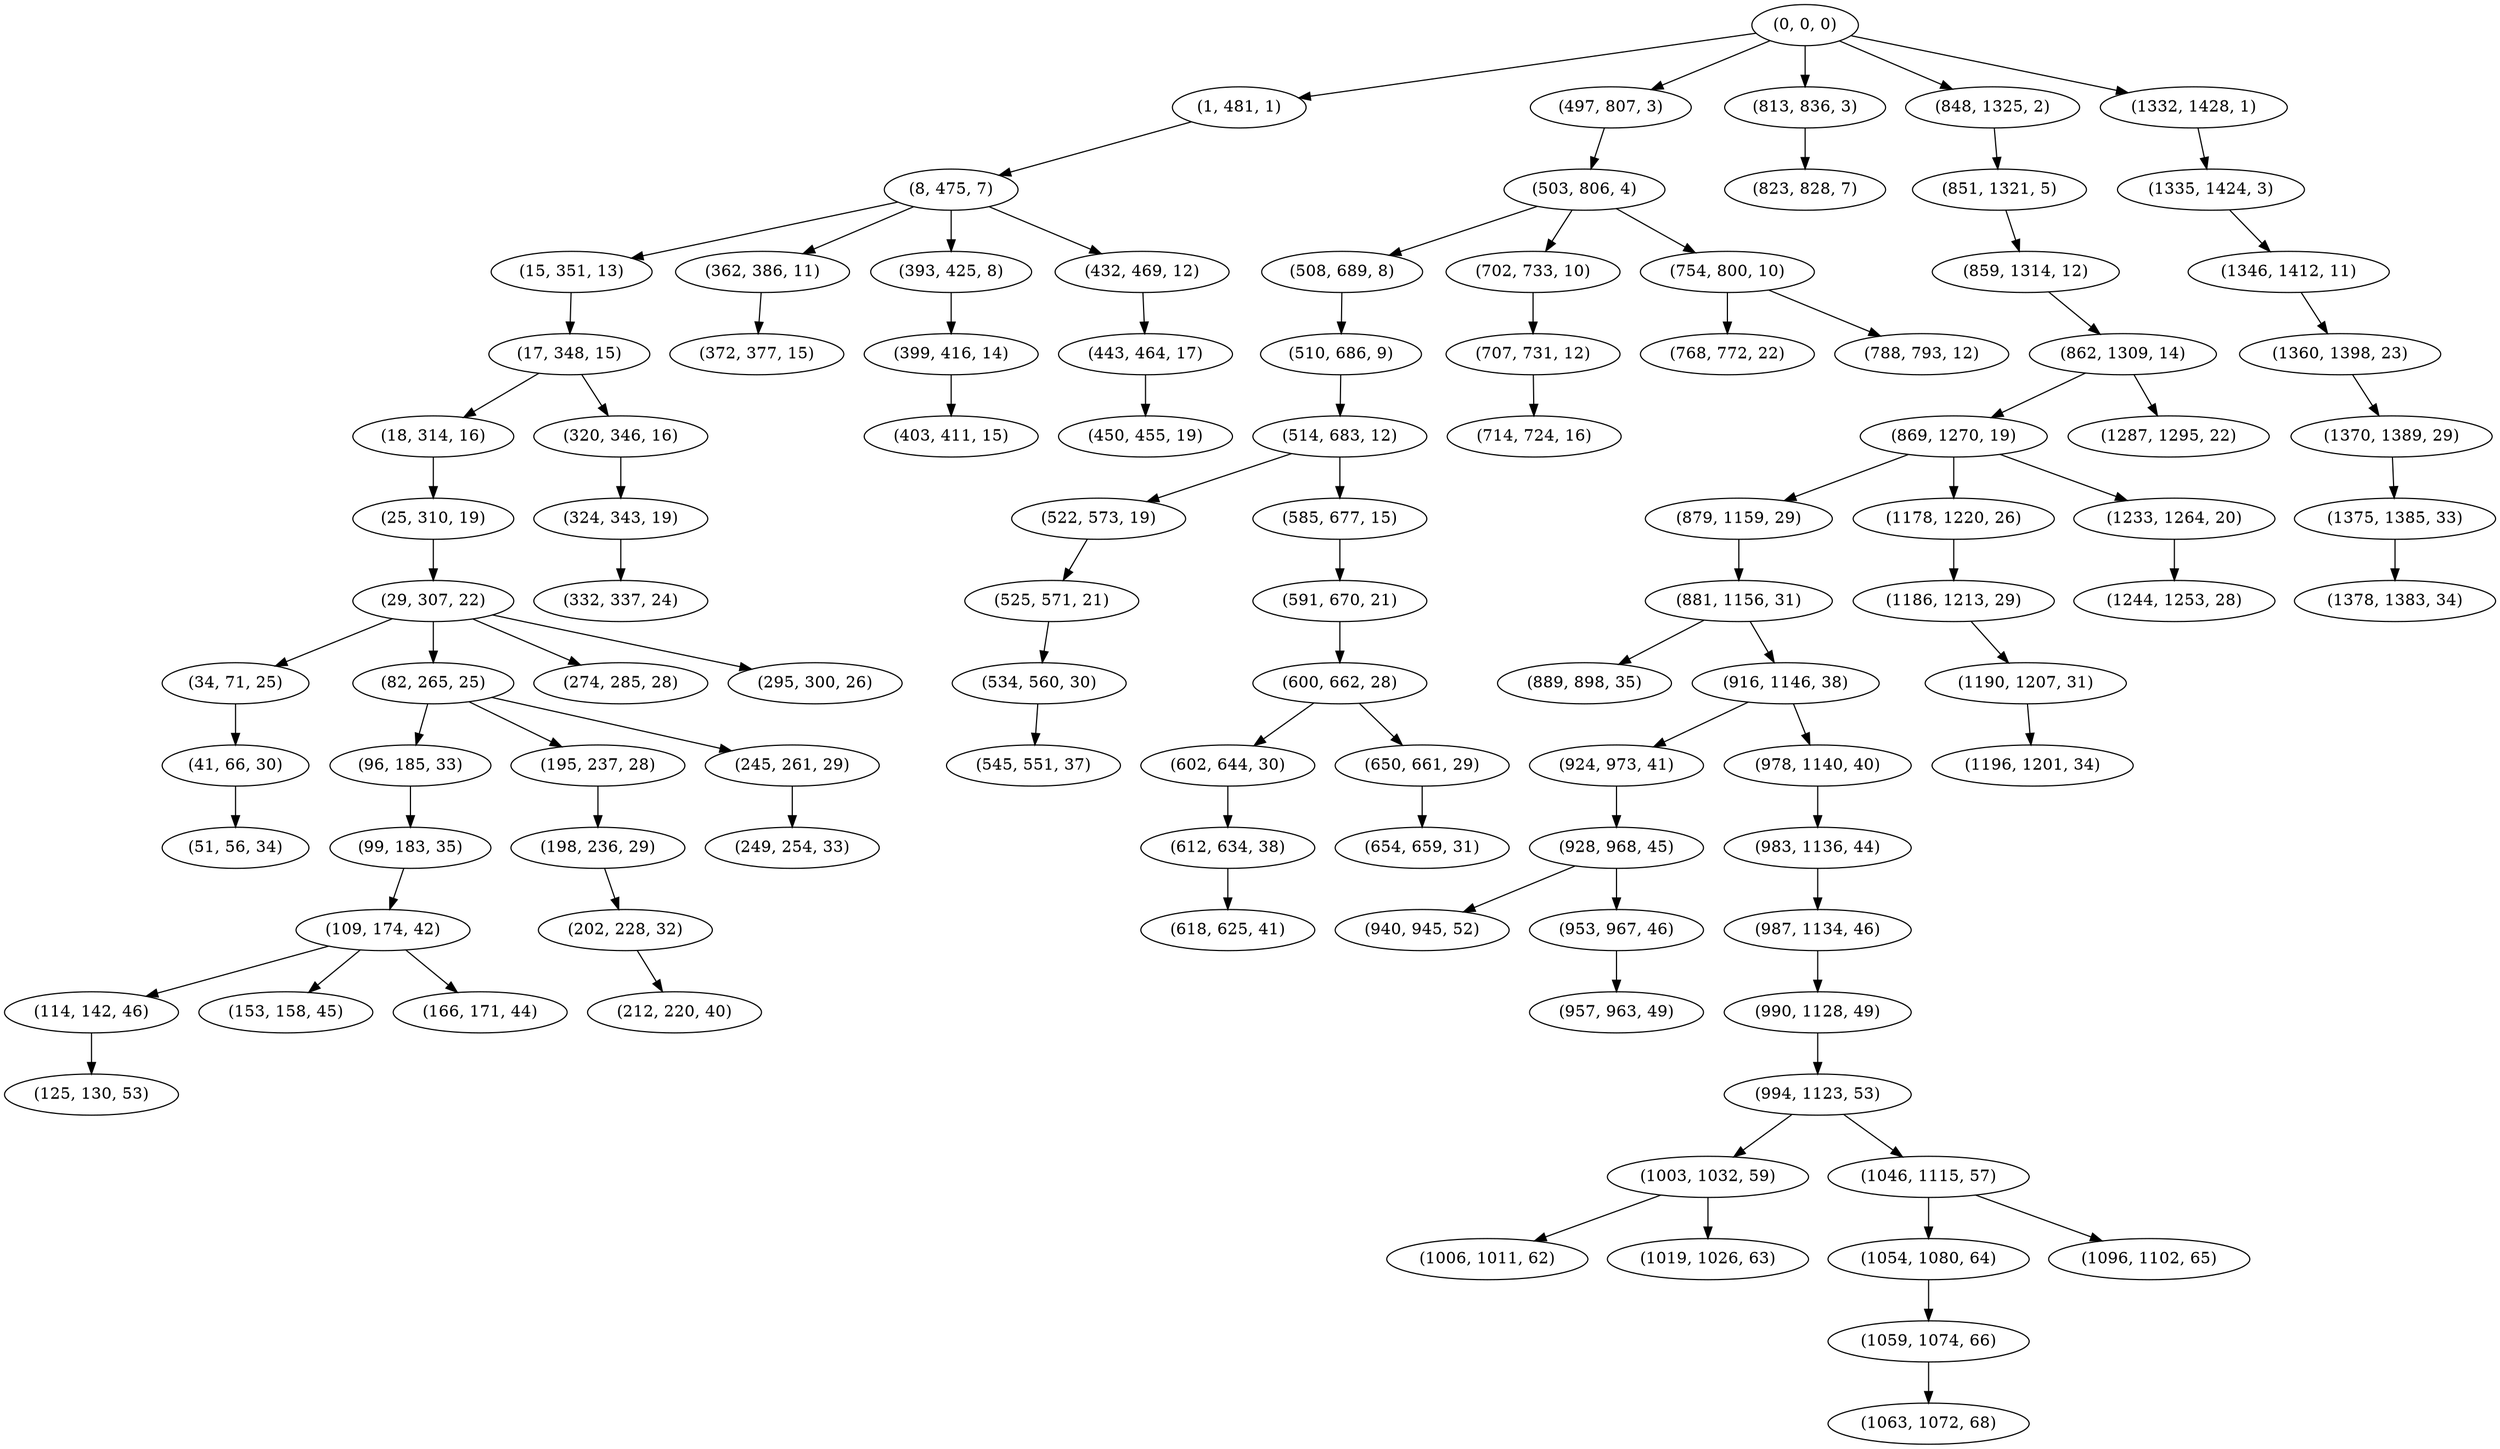 digraph tree {
    "(0, 0, 0)";
    "(1, 481, 1)";
    "(8, 475, 7)";
    "(15, 351, 13)";
    "(17, 348, 15)";
    "(18, 314, 16)";
    "(25, 310, 19)";
    "(29, 307, 22)";
    "(34, 71, 25)";
    "(41, 66, 30)";
    "(51, 56, 34)";
    "(82, 265, 25)";
    "(96, 185, 33)";
    "(99, 183, 35)";
    "(109, 174, 42)";
    "(114, 142, 46)";
    "(125, 130, 53)";
    "(153, 158, 45)";
    "(166, 171, 44)";
    "(195, 237, 28)";
    "(198, 236, 29)";
    "(202, 228, 32)";
    "(212, 220, 40)";
    "(245, 261, 29)";
    "(249, 254, 33)";
    "(274, 285, 28)";
    "(295, 300, 26)";
    "(320, 346, 16)";
    "(324, 343, 19)";
    "(332, 337, 24)";
    "(362, 386, 11)";
    "(372, 377, 15)";
    "(393, 425, 8)";
    "(399, 416, 14)";
    "(403, 411, 15)";
    "(432, 469, 12)";
    "(443, 464, 17)";
    "(450, 455, 19)";
    "(497, 807, 3)";
    "(503, 806, 4)";
    "(508, 689, 8)";
    "(510, 686, 9)";
    "(514, 683, 12)";
    "(522, 573, 19)";
    "(525, 571, 21)";
    "(534, 560, 30)";
    "(545, 551, 37)";
    "(585, 677, 15)";
    "(591, 670, 21)";
    "(600, 662, 28)";
    "(602, 644, 30)";
    "(612, 634, 38)";
    "(618, 625, 41)";
    "(650, 661, 29)";
    "(654, 659, 31)";
    "(702, 733, 10)";
    "(707, 731, 12)";
    "(714, 724, 16)";
    "(754, 800, 10)";
    "(768, 772, 22)";
    "(788, 793, 12)";
    "(813, 836, 3)";
    "(823, 828, 7)";
    "(848, 1325, 2)";
    "(851, 1321, 5)";
    "(859, 1314, 12)";
    "(862, 1309, 14)";
    "(869, 1270, 19)";
    "(879, 1159, 29)";
    "(881, 1156, 31)";
    "(889, 898, 35)";
    "(916, 1146, 38)";
    "(924, 973, 41)";
    "(928, 968, 45)";
    "(940, 945, 52)";
    "(953, 967, 46)";
    "(957, 963, 49)";
    "(978, 1140, 40)";
    "(983, 1136, 44)";
    "(987, 1134, 46)";
    "(990, 1128, 49)";
    "(994, 1123, 53)";
    "(1003, 1032, 59)";
    "(1006, 1011, 62)";
    "(1019, 1026, 63)";
    "(1046, 1115, 57)";
    "(1054, 1080, 64)";
    "(1059, 1074, 66)";
    "(1063, 1072, 68)";
    "(1096, 1102, 65)";
    "(1178, 1220, 26)";
    "(1186, 1213, 29)";
    "(1190, 1207, 31)";
    "(1196, 1201, 34)";
    "(1233, 1264, 20)";
    "(1244, 1253, 28)";
    "(1287, 1295, 22)";
    "(1332, 1428, 1)";
    "(1335, 1424, 3)";
    "(1346, 1412, 11)";
    "(1360, 1398, 23)";
    "(1370, 1389, 29)";
    "(1375, 1385, 33)";
    "(1378, 1383, 34)";
    "(0, 0, 0)" -> "(1, 481, 1)";
    "(0, 0, 0)" -> "(497, 807, 3)";
    "(0, 0, 0)" -> "(813, 836, 3)";
    "(0, 0, 0)" -> "(848, 1325, 2)";
    "(0, 0, 0)" -> "(1332, 1428, 1)";
    "(1, 481, 1)" -> "(8, 475, 7)";
    "(8, 475, 7)" -> "(15, 351, 13)";
    "(8, 475, 7)" -> "(362, 386, 11)";
    "(8, 475, 7)" -> "(393, 425, 8)";
    "(8, 475, 7)" -> "(432, 469, 12)";
    "(15, 351, 13)" -> "(17, 348, 15)";
    "(17, 348, 15)" -> "(18, 314, 16)";
    "(17, 348, 15)" -> "(320, 346, 16)";
    "(18, 314, 16)" -> "(25, 310, 19)";
    "(25, 310, 19)" -> "(29, 307, 22)";
    "(29, 307, 22)" -> "(34, 71, 25)";
    "(29, 307, 22)" -> "(82, 265, 25)";
    "(29, 307, 22)" -> "(274, 285, 28)";
    "(29, 307, 22)" -> "(295, 300, 26)";
    "(34, 71, 25)" -> "(41, 66, 30)";
    "(41, 66, 30)" -> "(51, 56, 34)";
    "(82, 265, 25)" -> "(96, 185, 33)";
    "(82, 265, 25)" -> "(195, 237, 28)";
    "(82, 265, 25)" -> "(245, 261, 29)";
    "(96, 185, 33)" -> "(99, 183, 35)";
    "(99, 183, 35)" -> "(109, 174, 42)";
    "(109, 174, 42)" -> "(114, 142, 46)";
    "(109, 174, 42)" -> "(153, 158, 45)";
    "(109, 174, 42)" -> "(166, 171, 44)";
    "(114, 142, 46)" -> "(125, 130, 53)";
    "(195, 237, 28)" -> "(198, 236, 29)";
    "(198, 236, 29)" -> "(202, 228, 32)";
    "(202, 228, 32)" -> "(212, 220, 40)";
    "(245, 261, 29)" -> "(249, 254, 33)";
    "(320, 346, 16)" -> "(324, 343, 19)";
    "(324, 343, 19)" -> "(332, 337, 24)";
    "(362, 386, 11)" -> "(372, 377, 15)";
    "(393, 425, 8)" -> "(399, 416, 14)";
    "(399, 416, 14)" -> "(403, 411, 15)";
    "(432, 469, 12)" -> "(443, 464, 17)";
    "(443, 464, 17)" -> "(450, 455, 19)";
    "(497, 807, 3)" -> "(503, 806, 4)";
    "(503, 806, 4)" -> "(508, 689, 8)";
    "(503, 806, 4)" -> "(702, 733, 10)";
    "(503, 806, 4)" -> "(754, 800, 10)";
    "(508, 689, 8)" -> "(510, 686, 9)";
    "(510, 686, 9)" -> "(514, 683, 12)";
    "(514, 683, 12)" -> "(522, 573, 19)";
    "(514, 683, 12)" -> "(585, 677, 15)";
    "(522, 573, 19)" -> "(525, 571, 21)";
    "(525, 571, 21)" -> "(534, 560, 30)";
    "(534, 560, 30)" -> "(545, 551, 37)";
    "(585, 677, 15)" -> "(591, 670, 21)";
    "(591, 670, 21)" -> "(600, 662, 28)";
    "(600, 662, 28)" -> "(602, 644, 30)";
    "(600, 662, 28)" -> "(650, 661, 29)";
    "(602, 644, 30)" -> "(612, 634, 38)";
    "(612, 634, 38)" -> "(618, 625, 41)";
    "(650, 661, 29)" -> "(654, 659, 31)";
    "(702, 733, 10)" -> "(707, 731, 12)";
    "(707, 731, 12)" -> "(714, 724, 16)";
    "(754, 800, 10)" -> "(768, 772, 22)";
    "(754, 800, 10)" -> "(788, 793, 12)";
    "(813, 836, 3)" -> "(823, 828, 7)";
    "(848, 1325, 2)" -> "(851, 1321, 5)";
    "(851, 1321, 5)" -> "(859, 1314, 12)";
    "(859, 1314, 12)" -> "(862, 1309, 14)";
    "(862, 1309, 14)" -> "(869, 1270, 19)";
    "(862, 1309, 14)" -> "(1287, 1295, 22)";
    "(869, 1270, 19)" -> "(879, 1159, 29)";
    "(869, 1270, 19)" -> "(1178, 1220, 26)";
    "(869, 1270, 19)" -> "(1233, 1264, 20)";
    "(879, 1159, 29)" -> "(881, 1156, 31)";
    "(881, 1156, 31)" -> "(889, 898, 35)";
    "(881, 1156, 31)" -> "(916, 1146, 38)";
    "(916, 1146, 38)" -> "(924, 973, 41)";
    "(916, 1146, 38)" -> "(978, 1140, 40)";
    "(924, 973, 41)" -> "(928, 968, 45)";
    "(928, 968, 45)" -> "(940, 945, 52)";
    "(928, 968, 45)" -> "(953, 967, 46)";
    "(953, 967, 46)" -> "(957, 963, 49)";
    "(978, 1140, 40)" -> "(983, 1136, 44)";
    "(983, 1136, 44)" -> "(987, 1134, 46)";
    "(987, 1134, 46)" -> "(990, 1128, 49)";
    "(990, 1128, 49)" -> "(994, 1123, 53)";
    "(994, 1123, 53)" -> "(1003, 1032, 59)";
    "(994, 1123, 53)" -> "(1046, 1115, 57)";
    "(1003, 1032, 59)" -> "(1006, 1011, 62)";
    "(1003, 1032, 59)" -> "(1019, 1026, 63)";
    "(1046, 1115, 57)" -> "(1054, 1080, 64)";
    "(1046, 1115, 57)" -> "(1096, 1102, 65)";
    "(1054, 1080, 64)" -> "(1059, 1074, 66)";
    "(1059, 1074, 66)" -> "(1063, 1072, 68)";
    "(1178, 1220, 26)" -> "(1186, 1213, 29)";
    "(1186, 1213, 29)" -> "(1190, 1207, 31)";
    "(1190, 1207, 31)" -> "(1196, 1201, 34)";
    "(1233, 1264, 20)" -> "(1244, 1253, 28)";
    "(1332, 1428, 1)" -> "(1335, 1424, 3)";
    "(1335, 1424, 3)" -> "(1346, 1412, 11)";
    "(1346, 1412, 11)" -> "(1360, 1398, 23)";
    "(1360, 1398, 23)" -> "(1370, 1389, 29)";
    "(1370, 1389, 29)" -> "(1375, 1385, 33)";
    "(1375, 1385, 33)" -> "(1378, 1383, 34)";
}
